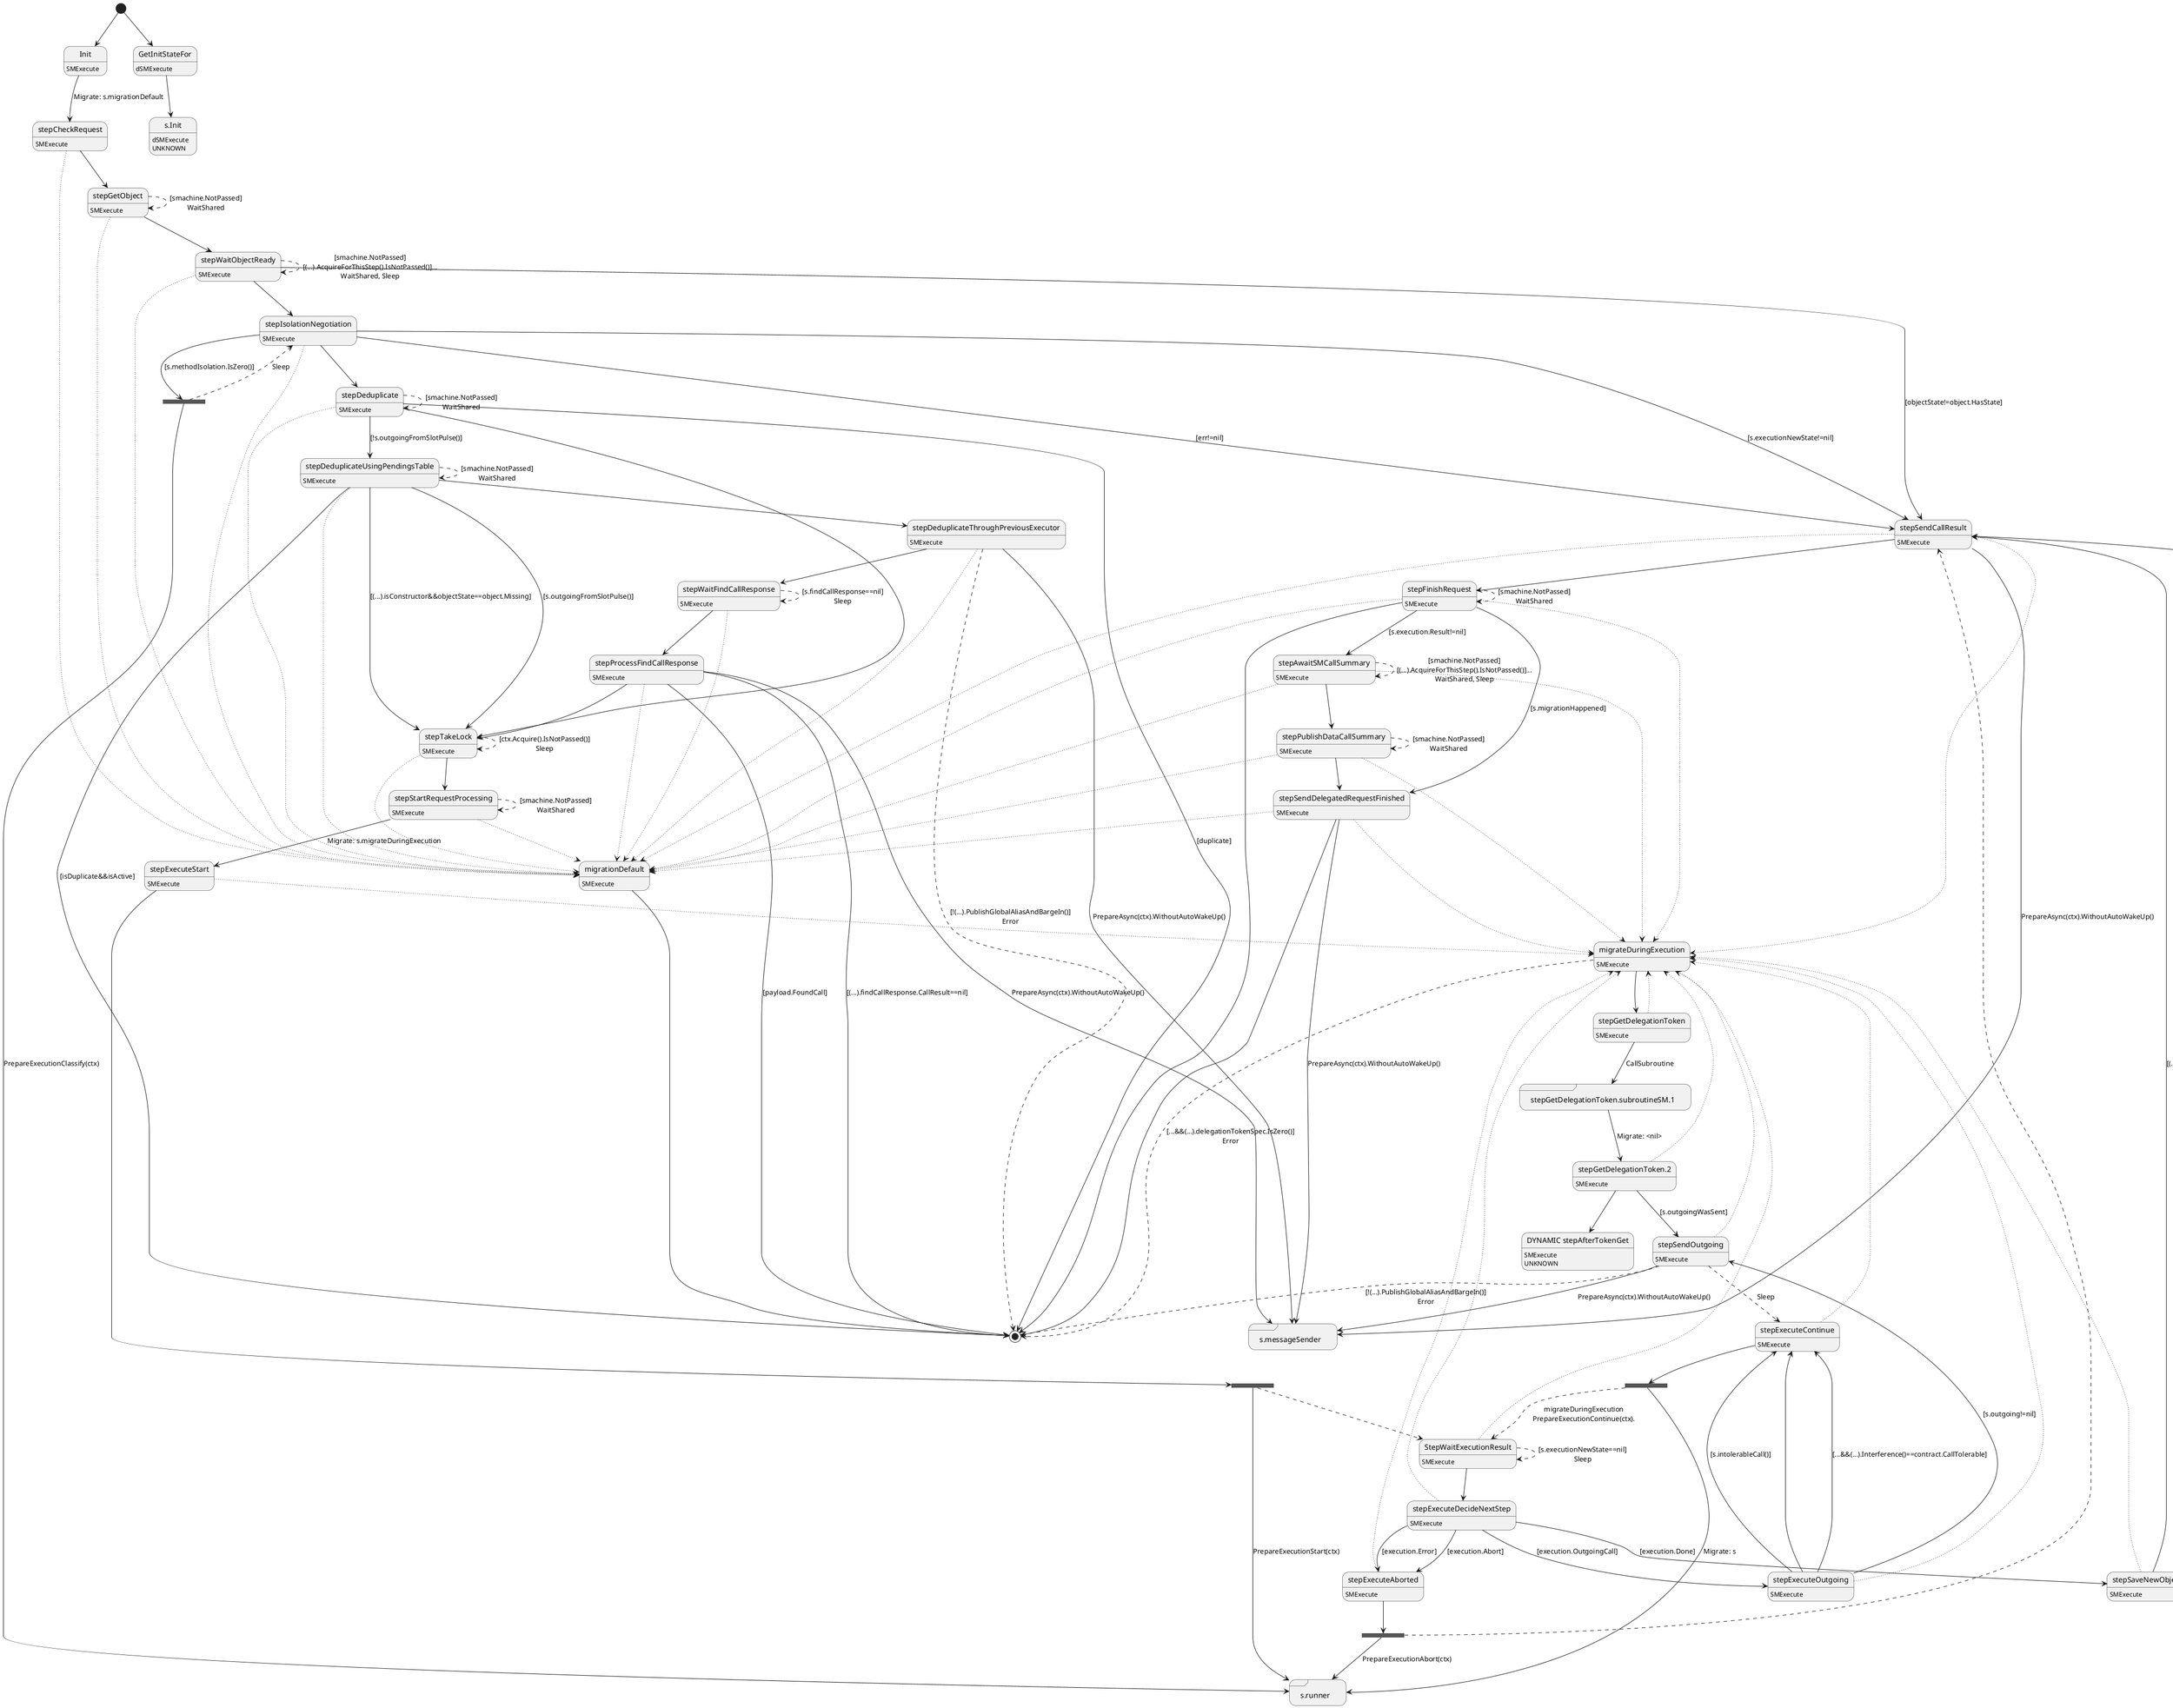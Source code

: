 @startuml
state "Init" as T01_S002
T01_S002 : SMExecute
[*] --> T01_S002
T01_S002 --> T01_S003 : Migrate: s.migrationDefault
state "StepWaitExecutionResult" as T01_S021
T01_S021 : SMExecute
T01_S021 --[dotted]> T01_S016
T01_S021 --[dashed]> T01_S021 : [s.executionNewState==nil]\nSleep
T01_S021 --> T01_S022
state "migrateDuringExecution" as T01_S016
T01_S016 : SMExecute
T01_S016 --[dashed]> [*] : [...&&(...).delegationTokenSpec.IsZero()]\nError
T01_S016 --> T01_S017
state "migrationDefault" as T01_S001
T01_S001 : SMExecute
T01_S001 --> [*]
state "s.messageSender" as T01_S011 <<sdlreceive>>
T01_S011 : DUPLICATE
state "s.runner" as T01_S007 <<sdlreceive>>
T01_S007 : DUPLICATE
state "stepAwaitSMCallSummary" as T01_S028
T01_S028 : SMExecute
T01_S028 --[dotted]> T01_S016
T01_S028 --[dotted]> T01_S001
T01_S028 --[dashed]> T01_S028 : [smachine.NotPassed]\n[(...).AcquireForThisStep().IsNotPassed()]...\nWaitShared, Sleep
T01_S028 --> T01_S029
state "stepCheckRequest" as T01_S003
T01_S003 : SMExecute
T01_S003 --[dotted]> T01_S001
T01_S003 --> T01_S004
state "stepDeduplicate" as T01_S008
T01_S008 : SMExecute
T01_S008 --[dotted]> T01_S001
T01_S008 --[dashed]> T01_S008 : [smachine.NotPassed]\nWaitShared
T01_S008 --> [*] : [duplicate]
T01_S008 --> T01_S009 : [!s.outgoingFromSlotPulse()]
T01_S008 --> T01_S014
state "stepDeduplicateThroughPreviousExecutor" as T01_S010
T01_S010 : SMExecute
T01_S010 --[dotted]> T01_S001
T01_S010 --[dashed]> [*] : [!(...).PublishGlobalAliasAndBargeIn()]\nError
T01_S010 --> T01_S011 : PrepareAsync(ctx).WithoutAutoWakeUp()
T01_S010 --> T01_S012
state "stepDeduplicateUsingPendingsTable" as T01_S009
T01_S009 : SMExecute
T01_S009 --[dotted]> T01_S001
T01_S009 --[dashed]> T01_S009 : [smachine.NotPassed]\nWaitShared
T01_S009 --> [*] : [isDuplicate&&isActive]
T01_S009 --> T01_S014 : [s.outgoingFromSlotPulse()]
T01_S009 --> T01_S014 : [(...).isConstructor&&objectState==object.Missing]
T01_S009 --> T01_S010
state "stepExecuteAborted" as T01_S024
T01_S024 : SMExecute
T01_S024 --[dotted]> T01_S016
state T01_U001 <<fork>>
T01_S024 --> T01_U001
T01_U001 --> T01_S007 : PrepareExecutionAbort(ctx)
T01_U001 --[dashed]> T01_S031
state "stepExecuteContinue" as T01_S026
T01_S026 : SMExecute
T01_S026 --[dotted]> T01_S016
state T01_U002 <<fork>>
T01_S026 --> T01_U002
T01_U002 --> T01_S007 : Migrate: s
T01_U002 --[dashed]> T01_S021 : migrateDuringExecution\nPrepareExecutionContinue(ctx).
state "stepExecuteDecideNextStep" as T01_S022
T01_S022 : SMExecute
T01_S022 --[dotted]> T01_S016
T01_S022 --> T01_S027 : [execution.Done]
T01_S022 --> T01_S024 : [execution.Error]
T01_S022 --> T01_S024 : [execution.Abort]
T01_S022 --> T01_S023 : [execution.OutgoingCall]
state "stepExecuteOutgoing" as T01_S023
T01_S023 : SMExecute
T01_S023 --[dotted]> T01_S016
T01_S023 --> T01_S026 : [s.intolerableCall()]
T01_S023 --> T01_S026 : [...&&(...).Interference()==contract.CallTolerable]
T01_S023 --> T01_S025 : [s.outgoing!=nil]
T01_S023 --> T01_S026
state "stepExecuteStart" as T01_S020
T01_S020 : SMExecute
T01_S020 --[dotted]> T01_S016
state T01_U003 <<fork>>
T01_S020 --> T01_U003
T01_U003 --> T01_S007 : PrepareExecutionStart(ctx)
T01_U003 --[dashed]> T01_S021
state "stepFinishRequest" as T01_S032
T01_S032 : SMExecute
T01_S032 --[dotted]> T01_S016
T01_S032 --[dotted]> T01_S001
T01_S032 --> T01_S028 : [s.execution.Result!=nil]
T01_S032 --> T01_S030 : [s.migrationHappened]
T01_S032 --[dashed]> T01_S032 : [smachine.NotPassed]\nWaitShared
T01_S032 --> [*]
state "stepGetDelegationToken" as T01_S017
T01_S017 : SMExecute
T01_S017 --[dotted]> T01_S016
T01_S017 --> T01_S018 : CallSubroutine
state "stepGetDelegationToken.2" as T01_S019
T01_S019 : SMExecute
T01_S019 --[dotted]> T01_S016
T01_S019 --> T01_S025 : [s.outgoingWasSent]
state "DYNAMIC stepAfterTokenGet" as T01_U004
T01_U004 : SMExecute
T01_U004 : UNKNOWN 
T01_S019 --> T01_U004
state "stepGetDelegationToken.subroutineSM.1" as T01_S018 <<sdlreceive>>
T01_S018 --> T01_S019 : Migrate: <nil>
state "stepGetObject" as T01_S004
T01_S004 : SMExecute
T01_S004 --[dotted]> T01_S001
T01_S004 --[dashed]> T01_S004 : [smachine.NotPassed]\nWaitShared
T01_S004 --> T01_S005
state "stepIsolationNegotiation" as T01_S006
T01_S006 : SMExecute
T01_S006 --[dotted]> T01_S001
T01_S006 --> T01_S031 : [s.executionNewState!=nil]
state T01_U005 <<fork>>
T01_S006 --> T01_U005 : [s.methodIsolation.IsZero()]
T01_U005 --> T01_S007 : PrepareExecutionClassify(ctx)
T01_U005 --[dashed]> T01_S006 : Sleep
T01_S006 --> T01_S031 : [err!=nil]
T01_S006 --> T01_S008
state "stepProcessFindCallResponse" as T01_S013
T01_S013 : SMExecute
T01_S013 --[dotted]> T01_S001
T01_S013 --> [*] : [(...).findCallResponse.CallResult==nil]
T01_S013 --> T01_S011 : PrepareAsync(ctx).WithoutAutoWakeUp()
T01_S013 --> [*] : [payload.FoundCall]
T01_S013 --> T01_S014
state "stepPublishDataCallSummary" as T01_S029
T01_S029 : SMExecute
T01_S029 --[dotted]> T01_S016
T01_S029 --[dotted]> T01_S001
T01_S029 --[dashed]> T01_S029 : [smachine.NotPassed]\nWaitShared
T01_S029 --> T01_S030
state "stepSaveNewObject" as T01_S027
T01_S027 : SMExecute
T01_S027 --[dotted]> T01_S016
T01_S027 --> T01_S031 : [(...).migrationHappened||s.newObjectDescriptor==nil]
T01_S027 --[dashed]> T01_S027 : [smachine.NotPassed]\nWaitShared
T01_S027 --> T01_S031
state "stepSendCallResult" as T01_S031
T01_S031 : SMExecute
T01_S031 --[dotted]> T01_S016
T01_S031 --[dotted]> T01_S001
T01_S031 --> T01_S011 : PrepareAsync(ctx).WithoutAutoWakeUp()
T01_S031 --> T01_S032
state "stepSendDelegatedRequestFinished" as T01_S030
T01_S030 : SMExecute
T01_S030 --[dotted]> T01_S016
T01_S030 --[dotted]> T01_S001
T01_S030 --> T01_S011 : PrepareAsync(ctx).WithoutAutoWakeUp()
T01_S030 --> [*]
state "stepSendOutgoing" as T01_S025
T01_S025 : SMExecute
T01_S025 --[dotted]> T01_S016
T01_S025 --[dashed]> [*] : [!(...).PublishGlobalAliasAndBargeIn()]\nError
T01_S025 --> T01_S011 : PrepareAsync(ctx).WithoutAutoWakeUp()
T01_S025 --[dashed]> T01_S026 : Sleep
state "stepStartRequestProcessing" as T01_S015
T01_S015 : SMExecute
T01_S015 --[dotted]> T01_S001
T01_S015 --[dashed]> T01_S015 : [smachine.NotPassed]\nWaitShared
T01_S015 --> T01_S020 : Migrate: s.migrateDuringExecution
state "stepTakeLock" as T01_S014
T01_S014 : SMExecute
T01_S014 --[dotted]> T01_S001
T01_S014 --[dashed]> T01_S014 : [ctx.Acquire().IsNotPassed()]\nSleep
T01_S014 --> T01_S015
state "stepWaitFindCallResponse" as T01_S012
T01_S012 : SMExecute
T01_S012 --[dotted]> T01_S001
T01_S012 --[dashed]> T01_S012 : [s.findCallResponse==nil]\nSleep
T01_S012 --> T01_S013
state "stepWaitObjectReady" as T01_S005
T01_S005 : SMExecute
T01_S005 --[dotted]> T01_S001
T01_S005 --[dashed]> T01_S005 : [smachine.NotPassed]\n[(...).AcquireForThisStep().IsNotPassed()]...\nWaitShared, Sleep
T01_S005 --> T01_S031 : [objectState!=object.HasState]
T01_S005 --> T01_S006
state "GetInitStateFor" as T00_S001
T00_S001 : dSMExecute
[*] --> T00_S001
state "s.Init" as T00_U006
T00_U006 : dSMExecute
T00_U006 : UNKNOWN 
T00_S001 --> T00_U006
@enduml
